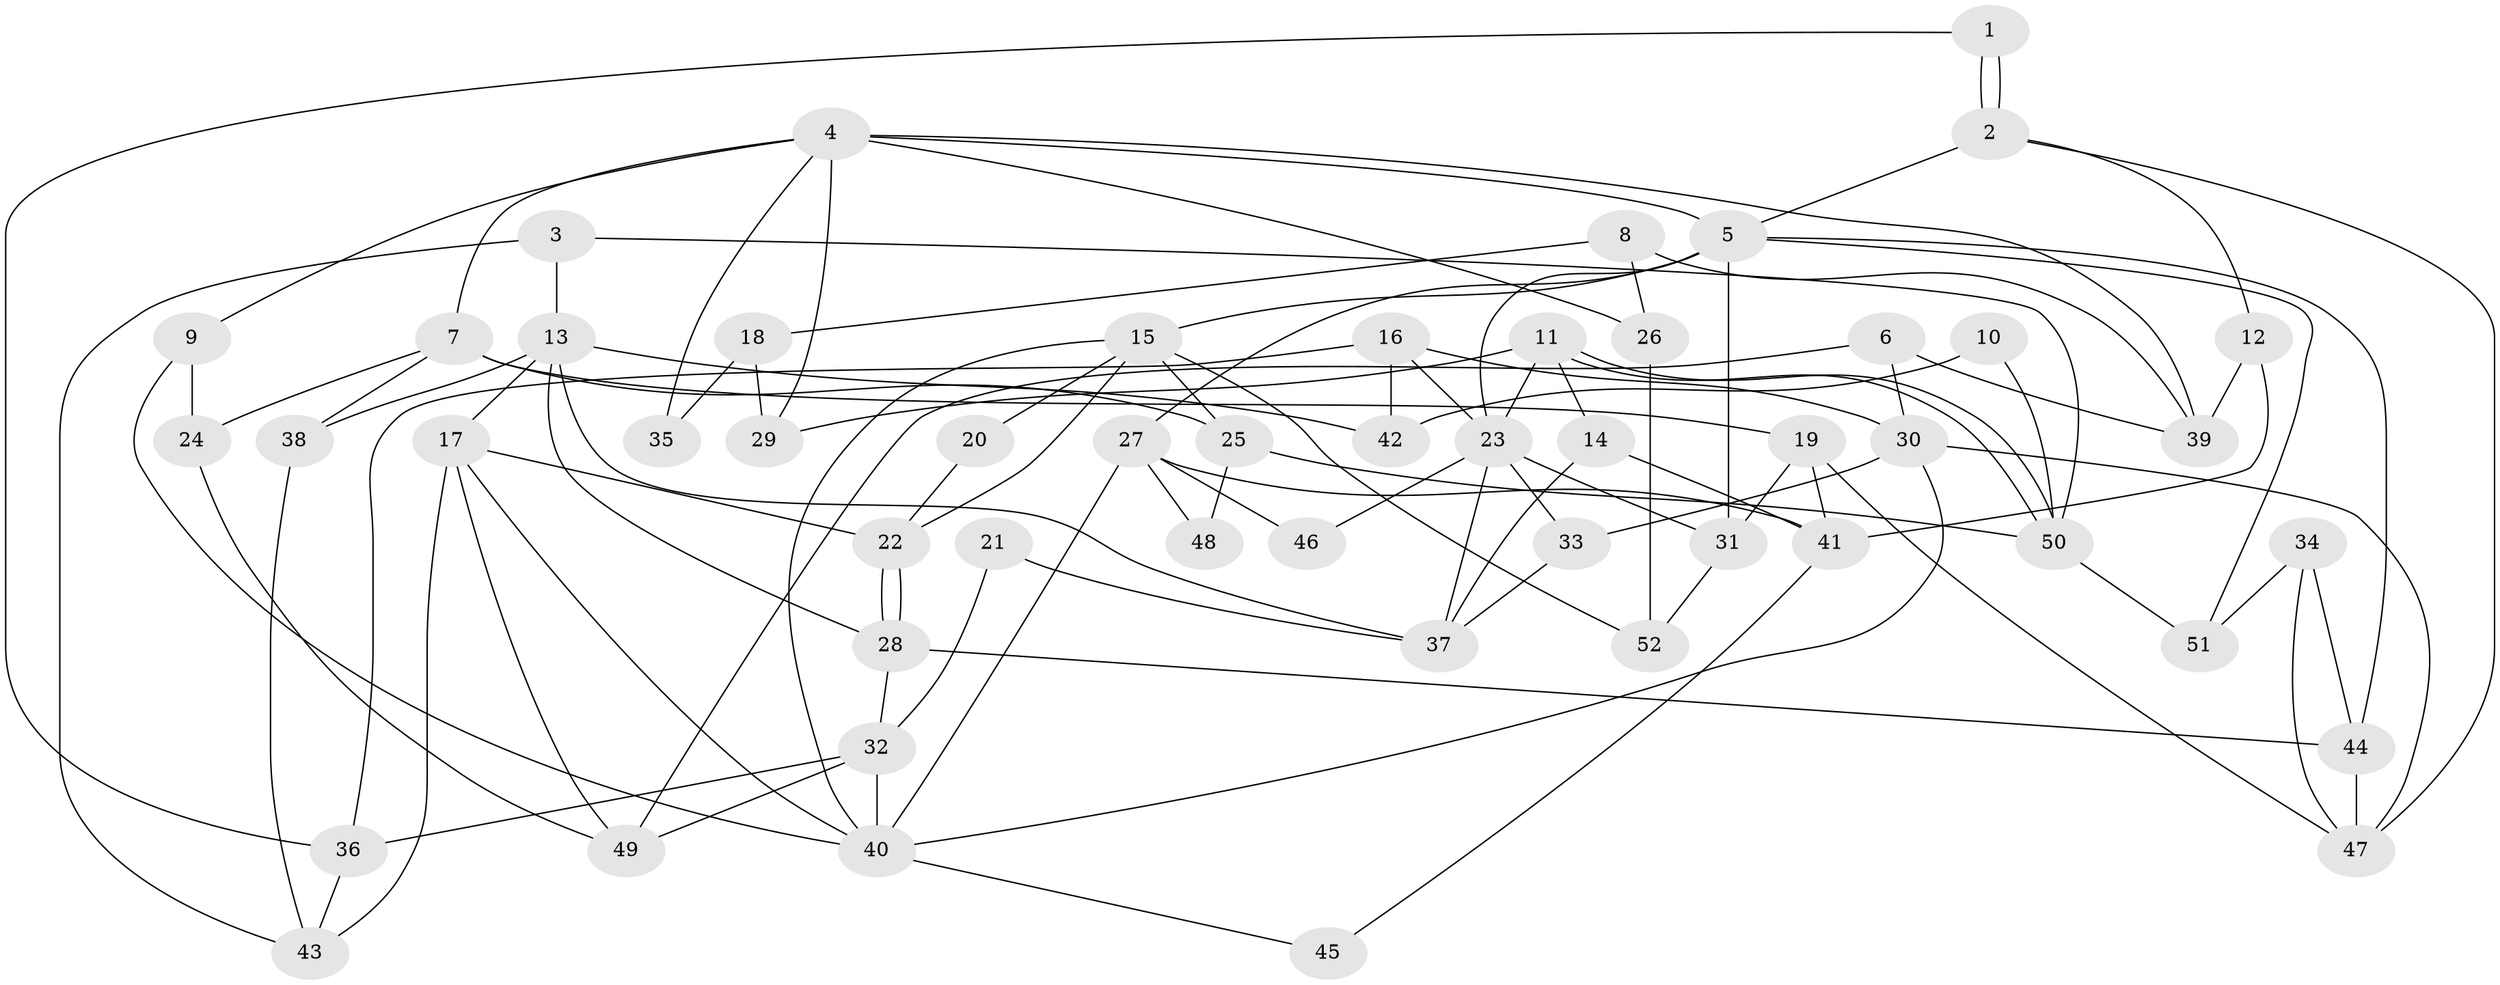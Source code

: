 // Generated by graph-tools (version 1.1) at 2025/26/03/09/25 03:26:12]
// undirected, 52 vertices, 104 edges
graph export_dot {
graph [start="1"]
  node [color=gray90,style=filled];
  1;
  2;
  3;
  4;
  5;
  6;
  7;
  8;
  9;
  10;
  11;
  12;
  13;
  14;
  15;
  16;
  17;
  18;
  19;
  20;
  21;
  22;
  23;
  24;
  25;
  26;
  27;
  28;
  29;
  30;
  31;
  32;
  33;
  34;
  35;
  36;
  37;
  38;
  39;
  40;
  41;
  42;
  43;
  44;
  45;
  46;
  47;
  48;
  49;
  50;
  51;
  52;
  1 -- 2;
  1 -- 2;
  1 -- 36;
  2 -- 5;
  2 -- 12;
  2 -- 47;
  3 -- 13;
  3 -- 43;
  3 -- 50;
  4 -- 7;
  4 -- 9;
  4 -- 5;
  4 -- 26;
  4 -- 29;
  4 -- 35;
  4 -- 39;
  5 -- 51;
  5 -- 15;
  5 -- 23;
  5 -- 27;
  5 -- 31;
  5 -- 44;
  6 -- 30;
  6 -- 39;
  6 -- 49;
  7 -- 19;
  7 -- 38;
  7 -- 24;
  7 -- 25;
  8 -- 39;
  8 -- 26;
  8 -- 18;
  9 -- 24;
  9 -- 40;
  10 -- 42;
  10 -- 50;
  11 -- 50;
  11 -- 50;
  11 -- 14;
  11 -- 23;
  11 -- 29;
  12 -- 41;
  12 -- 39;
  13 -- 28;
  13 -- 17;
  13 -- 37;
  13 -- 38;
  13 -- 42;
  14 -- 41;
  14 -- 37;
  15 -- 25;
  15 -- 20;
  15 -- 22;
  15 -- 40;
  15 -- 52;
  16 -- 30;
  16 -- 23;
  16 -- 36;
  16 -- 42;
  17 -- 22;
  17 -- 40;
  17 -- 43;
  17 -- 49;
  18 -- 29;
  18 -- 35;
  19 -- 31;
  19 -- 47;
  19 -- 41;
  20 -- 22;
  21 -- 32;
  21 -- 37;
  22 -- 28;
  22 -- 28;
  23 -- 31;
  23 -- 33;
  23 -- 37;
  23 -- 46;
  24 -- 49;
  25 -- 50;
  25 -- 48;
  26 -- 52;
  27 -- 40;
  27 -- 41;
  27 -- 46;
  27 -- 48;
  28 -- 32;
  28 -- 44;
  30 -- 47;
  30 -- 33;
  30 -- 40;
  31 -- 52;
  32 -- 40;
  32 -- 49;
  32 -- 36;
  33 -- 37;
  34 -- 47;
  34 -- 44;
  34 -- 51;
  36 -- 43;
  38 -- 43;
  40 -- 45;
  41 -- 45;
  44 -- 47;
  50 -- 51;
}
